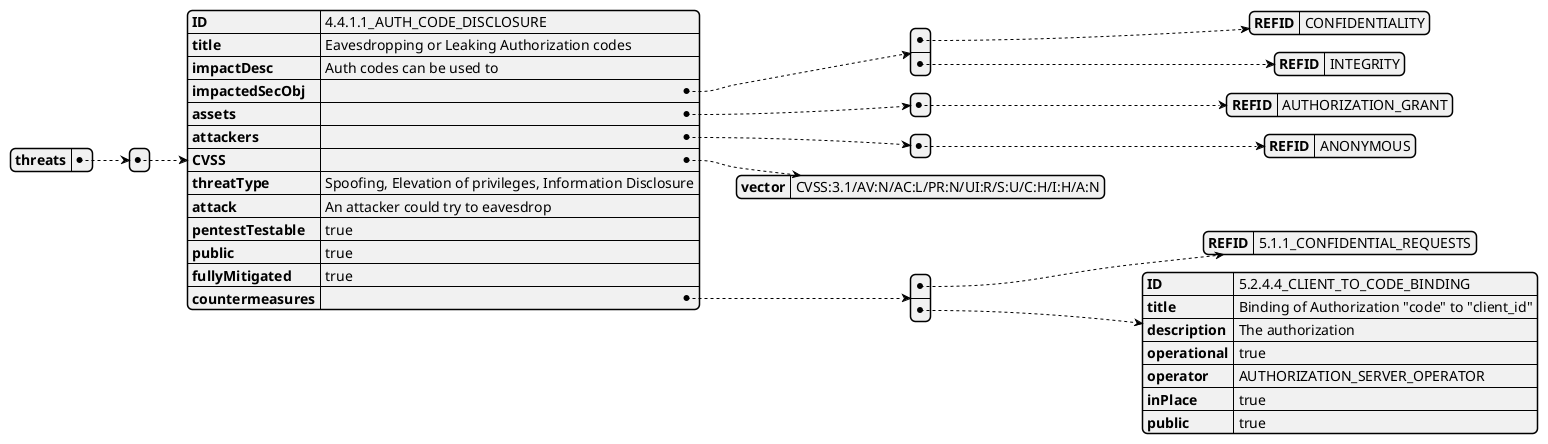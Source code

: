 @startyaml
threats:

  - ID: 4.4.1.1_AUTH_CODE_DISCLOSURE
    title: Eavesdropping or Leaking Authorization codes
    impactDesc: |
      Auth codes can be used to 
    impactedSecObj:
      - REFID: CONFIDENTIALITY
      - REFID: INTEGRITY
    assets:
      - REFID: AUTHORIZATION_GRANT
    attackers:
      - REFID: ANONYMOUS
    CVSS:
      vector: CVSS:3.1/AV:N/AC:L/PR:N/UI:R/S:U/C:H/I:H/A:N
    threatType: Spoofing, Elevation of privileges, Information Disclosure
    attack: |
      An attacker could try to eavesdrop
    pentestTestable: true
    public: true
    fullyMitigated: true
    countermeasures:
      - REFID: 5.1.1_CONFIDENTIAL_REQUESTS
      - ID: 5.2.4.4_CLIENT_TO_CODE_BINDING
        title: Binding of Authorization "code" to "client_id"
        description: |
          The authorization 
        operational: true
        operator: AUTHORIZATION_SERVER_OPERATOR
        inPlace: true
        public: true

@endyaml